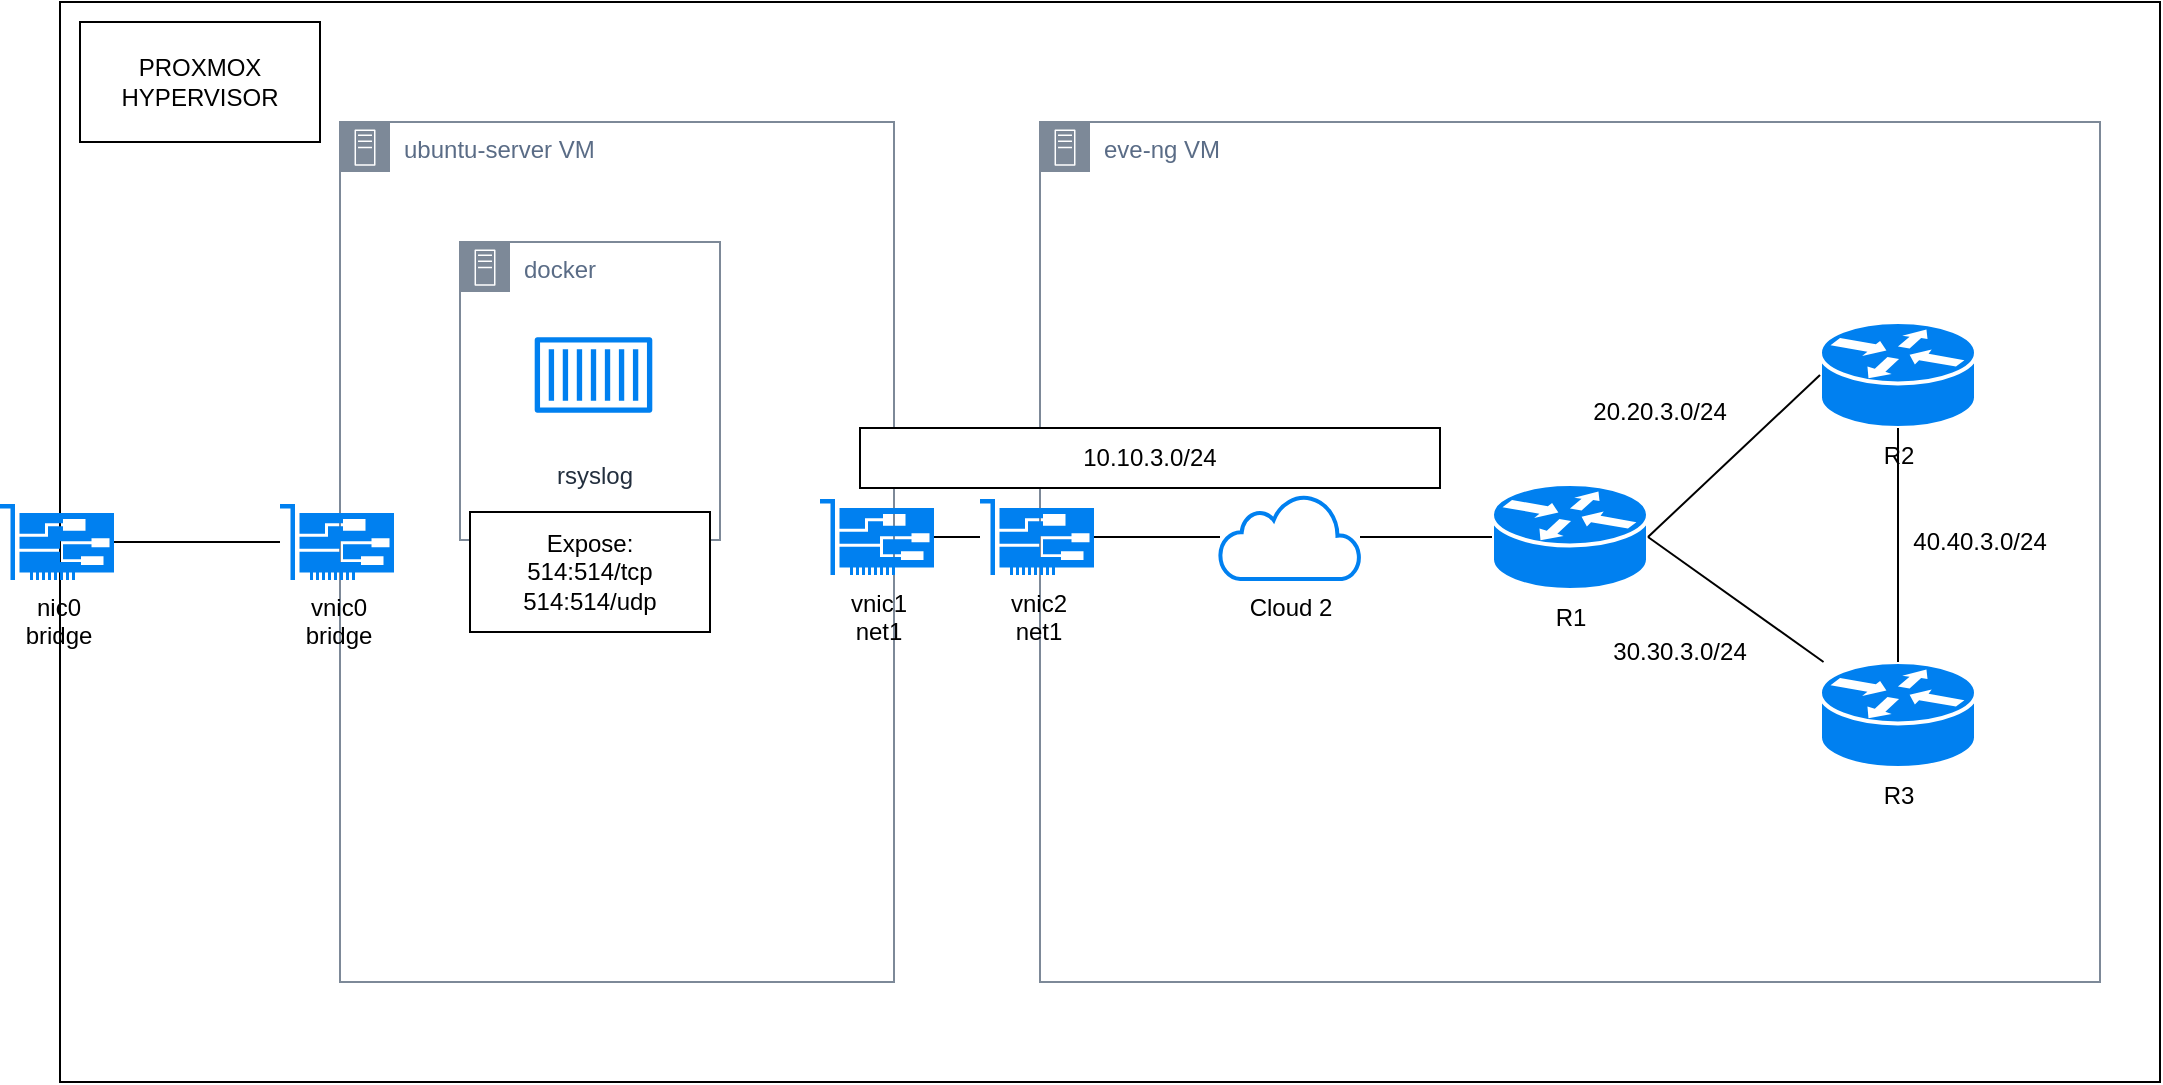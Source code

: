 <mxfile version="24.0.4" type="device">
  <diagram name="Página-1" id="z8xHlJ1F570CoT4PuZHj">
    <mxGraphModel dx="1514" dy="857" grid="1" gridSize="10" guides="1" tooltips="1" connect="1" arrows="1" fold="1" page="1" pageScale="1" pageWidth="1169" pageHeight="827" math="0" shadow="0">
      <root>
        <mxCell id="0" />
        <mxCell id="1" parent="0" />
        <mxCell id="wt57jNYae2a06j58ONiW-37" value="" style="group;fillColor=none;" parent="1" vertex="1" connectable="0">
          <mxGeometry x="40" y="130" width="1080" height="540" as="geometry" />
        </mxCell>
        <mxCell id="wt57jNYae2a06j58ONiW-6" value="" style="rounded=0;whiteSpace=wrap;html=1;" parent="wt57jNYae2a06j58ONiW-37" vertex="1">
          <mxGeometry x="30" width="1050" height="540" as="geometry" />
        </mxCell>
        <mxCell id="wt57jNYae2a06j58ONiW-27" value="eve-ng VM" style="points=[[0,0],[0.25,0],[0.5,0],[0.75,0],[1,0],[1,0.25],[1,0.5],[1,0.75],[1,1],[0.75,1],[0.5,1],[0.25,1],[0,1],[0,0.75],[0,0.5],[0,0.25]];outlineConnect=0;gradientColor=none;html=1;whiteSpace=wrap;fontSize=12;fontStyle=0;container=1;pointerEvents=0;collapsible=0;recursiveResize=0;shape=mxgraph.aws4.group;grIcon=mxgraph.aws4.group_on_premise;strokeColor=#7D8998;fillColor=none;verticalAlign=top;align=left;spacingLeft=30;fontColor=#5A6C86;dashed=0;" parent="wt57jNYae2a06j58ONiW-37" vertex="1">
          <mxGeometry x="520" y="60" width="530" height="430" as="geometry" />
        </mxCell>
        <mxCell id="wt57jNYae2a06j58ONiW-13" value="Cloud 2" style="html=1;verticalLabelPosition=bottom;align=center;labelBackgroundColor=#ffffff;verticalAlign=top;strokeWidth=2;strokeColor=#0080F0;shadow=0;dashed=0;shape=mxgraph.ios7.icons.cloud;" parent="wt57jNYae2a06j58ONiW-27" vertex="1">
          <mxGeometry x="90" y="186.5" width="70" height="42" as="geometry" />
        </mxCell>
        <mxCell id="wt57jNYae2a06j58ONiW-3" value="R1" style="shape=mxgraph.cisco.routers.router;html=1;pointerEvents=1;dashed=0;fillColor=#0080F0;strokeColor=#ffffff;strokeWidth=2;verticalLabelPosition=bottom;verticalAlign=top;align=center;outlineConnect=0;" parent="wt57jNYae2a06j58ONiW-27" vertex="1">
          <mxGeometry x="226" y="181" width="78" height="53" as="geometry" />
        </mxCell>
        <mxCell id="wt57jNYae2a06j58ONiW-18" value="" style="endArrow=none;html=1;rounded=0;" parent="wt57jNYae2a06j58ONiW-27" source="wt57jNYae2a06j58ONiW-13" target="wt57jNYae2a06j58ONiW-3" edge="1">
          <mxGeometry width="50" height="50" relative="1" as="geometry">
            <mxPoint x="60" y="290" as="sourcePoint" />
            <mxPoint x="110" y="240" as="targetPoint" />
          </mxGeometry>
        </mxCell>
        <mxCell id="wt57jNYae2a06j58ONiW-32" value="vnic2&lt;div&gt;net1&lt;/div&gt;" style="sketch=0;pointerEvents=1;shadow=0;dashed=0;html=1;strokeColor=none;fillColor=#0080F0;labelPosition=center;verticalLabelPosition=bottom;verticalAlign=top;outlineConnect=0;align=center;shape=mxgraph.office.devices.nic;" parent="wt57jNYae2a06j58ONiW-27" vertex="1">
          <mxGeometry x="-30" y="188.5" width="57" height="38" as="geometry" />
        </mxCell>
        <mxCell id="wt57jNYae2a06j58ONiW-33" value="" style="endArrow=none;html=1;rounded=0;" parent="wt57jNYae2a06j58ONiW-27" source="wt57jNYae2a06j58ONiW-13" target="wt57jNYae2a06j58ONiW-32" edge="1">
          <mxGeometry width="50" height="50" relative="1" as="geometry">
            <mxPoint x="50" y="160" as="sourcePoint" />
            <mxPoint x="100" y="110" as="targetPoint" />
          </mxGeometry>
        </mxCell>
        <mxCell id="wt57jNYae2a06j58ONiW-1" value="R2" style="shape=mxgraph.cisco.routers.router;html=1;pointerEvents=1;dashed=0;fillColor=#0080F0;strokeColor=#ffffff;strokeWidth=2;verticalLabelPosition=bottom;verticalAlign=top;align=center;outlineConnect=0;" parent="wt57jNYae2a06j58ONiW-37" vertex="1">
          <mxGeometry x="910" y="160" width="78" height="53" as="geometry" />
        </mxCell>
        <mxCell id="wt57jNYae2a06j58ONiW-2" value="R3" style="shape=mxgraph.cisco.routers.router;html=1;pointerEvents=1;dashed=0;fillColor=#0080F0;strokeColor=#ffffff;strokeWidth=2;verticalLabelPosition=bottom;verticalAlign=top;align=center;outlineConnect=0;" parent="wt57jNYae2a06j58ONiW-37" vertex="1">
          <mxGeometry x="910" y="330" width="78" height="53" as="geometry" />
        </mxCell>
        <mxCell id="wt57jNYae2a06j58ONiW-8" value="PROXMOX HYPERVISOR" style="rounded=0;whiteSpace=wrap;html=1;" parent="wt57jNYae2a06j58ONiW-37" vertex="1">
          <mxGeometry x="40" y="10" width="120" height="60" as="geometry" />
        </mxCell>
        <mxCell id="wt57jNYae2a06j58ONiW-10" value="ubuntu-server VM" style="points=[[0,0],[0.25,0],[0.5,0],[0.75,0],[1,0],[1,0.25],[1,0.5],[1,0.75],[1,1],[0.75,1],[0.5,1],[0.25,1],[0,1],[0,0.75],[0,0.5],[0,0.25]];outlineConnect=0;gradientColor=none;html=1;whiteSpace=wrap;fontSize=12;fontStyle=0;container=1;pointerEvents=0;collapsible=0;recursiveResize=0;shape=mxgraph.aws4.group;grIcon=mxgraph.aws4.group_on_premise;strokeColor=#7D8998;fillColor=none;verticalAlign=top;align=left;spacingLeft=30;fontColor=#5A6C86;dashed=0;" parent="wt57jNYae2a06j58ONiW-37" vertex="1">
          <mxGeometry x="170" y="60" width="277" height="430" as="geometry" />
        </mxCell>
        <mxCell id="wt57jNYae2a06j58ONiW-11" value="docker" style="points=[[0,0],[0.25,0],[0.5,0],[0.75,0],[1,0],[1,0.25],[1,0.5],[1,0.75],[1,1],[0.75,1],[0.5,1],[0.25,1],[0,1],[0,0.75],[0,0.5],[0,0.25]];outlineConnect=0;gradientColor=none;html=1;whiteSpace=wrap;fontSize=12;fontStyle=0;container=1;pointerEvents=0;collapsible=0;recursiveResize=0;shape=mxgraph.aws4.group;grIcon=mxgraph.aws4.group_on_premise;strokeColor=#7D8998;fillColor=none;verticalAlign=top;align=left;spacingLeft=30;fontColor=#5A6C86;dashed=0;" parent="wt57jNYae2a06j58ONiW-10" vertex="1">
          <mxGeometry x="60" y="60" width="130" height="149" as="geometry" />
        </mxCell>
        <mxCell id="wt57jNYae2a06j58ONiW-29" value="vnic1&lt;div&gt;net1&lt;/div&gt;" style="sketch=0;pointerEvents=1;shadow=0;dashed=0;html=1;strokeColor=none;fillColor=#0080F0;labelPosition=center;verticalLabelPosition=bottom;verticalAlign=top;outlineConnect=0;align=center;shape=mxgraph.office.devices.nic;" parent="wt57jNYae2a06j58ONiW-10" vertex="1">
          <mxGeometry x="240" y="188.5" width="57" height="38" as="geometry" />
        </mxCell>
        <mxCell id="wt57jNYae2a06j58ONiW-20" value="" style="endArrow=none;html=1;rounded=0;" parent="wt57jNYae2a06j58ONiW-37" source="wt57jNYae2a06j58ONiW-2" target="wt57jNYae2a06j58ONiW-1" edge="1">
          <mxGeometry width="50" height="50" relative="1" as="geometry">
            <mxPoint x="550" y="350" as="sourcePoint" />
            <mxPoint x="600" y="300" as="targetPoint" />
          </mxGeometry>
        </mxCell>
        <mxCell id="wt57jNYae2a06j58ONiW-21" value="" style="endArrow=none;html=1;rounded=0;entryX=1;entryY=0.5;entryDx=0;entryDy=0;entryPerimeter=0;" parent="wt57jNYae2a06j58ONiW-37" source="wt57jNYae2a06j58ONiW-2" target="wt57jNYae2a06j58ONiW-3" edge="1">
          <mxGeometry width="50" height="50" relative="1" as="geometry">
            <mxPoint x="550" y="350" as="sourcePoint" />
            <mxPoint x="600" y="300" as="targetPoint" />
          </mxGeometry>
        </mxCell>
        <mxCell id="wt57jNYae2a06j58ONiW-22" value="" style="endArrow=none;html=1;rounded=0;entryX=0;entryY=0.5;entryDx=0;entryDy=0;entryPerimeter=0;exitX=1;exitY=0.5;exitDx=0;exitDy=0;exitPerimeter=0;" parent="wt57jNYae2a06j58ONiW-37" source="wt57jNYae2a06j58ONiW-3" target="wt57jNYae2a06j58ONiW-1" edge="1">
          <mxGeometry width="50" height="50" relative="1" as="geometry">
            <mxPoint x="680" y="370" as="sourcePoint" />
            <mxPoint x="730" y="320" as="targetPoint" />
          </mxGeometry>
        </mxCell>
        <mxCell id="wt57jNYae2a06j58ONiW-28" value="vnic0&lt;div&gt;bridge&lt;/div&gt;" style="sketch=0;pointerEvents=1;shadow=0;dashed=0;html=1;strokeColor=none;fillColor=#0080F0;labelPosition=center;verticalLabelPosition=bottom;verticalAlign=top;outlineConnect=0;align=center;shape=mxgraph.office.devices.nic;" parent="wt57jNYae2a06j58ONiW-37" vertex="1">
          <mxGeometry x="140" y="251" width="57" height="38" as="geometry" />
        </mxCell>
        <mxCell id="wt57jNYae2a06j58ONiW-31" value="nic0&lt;div&gt;bridge&lt;/div&gt;" style="sketch=0;pointerEvents=1;shadow=0;dashed=0;html=1;strokeColor=none;fillColor=#0080F0;labelPosition=center;verticalLabelPosition=bottom;verticalAlign=top;outlineConnect=0;align=center;shape=mxgraph.office.devices.nic;" parent="wt57jNYae2a06j58ONiW-37" vertex="1">
          <mxGeometry y="251" width="57" height="38" as="geometry" />
        </mxCell>
        <mxCell id="wt57jNYae2a06j58ONiW-34" value="" style="endArrow=none;html=1;rounded=0;" parent="wt57jNYae2a06j58ONiW-37" source="wt57jNYae2a06j58ONiW-32" target="wt57jNYae2a06j58ONiW-29" edge="1">
          <mxGeometry width="50" height="50" relative="1" as="geometry">
            <mxPoint x="570" y="220" as="sourcePoint" />
            <mxPoint x="620" y="170" as="targetPoint" />
          </mxGeometry>
        </mxCell>
        <mxCell id="wt57jNYae2a06j58ONiW-35" value="" style="endArrow=none;html=1;rounded=0;" parent="wt57jNYae2a06j58ONiW-37" source="wt57jNYae2a06j58ONiW-28" target="wt57jNYae2a06j58ONiW-31" edge="1">
          <mxGeometry width="50" height="50" relative="1" as="geometry">
            <mxPoint x="570" y="220" as="sourcePoint" />
            <mxPoint x="620" y="170" as="targetPoint" />
          </mxGeometry>
        </mxCell>
        <mxCell id="wt57jNYae2a06j58ONiW-38" value="10.10.3.0/24" style="text;html=1;align=center;verticalAlign=middle;whiteSpace=wrap;rounded=0;strokeColor=default;fillColor=default;" parent="wt57jNYae2a06j58ONiW-37" vertex="1">
          <mxGeometry x="430" y="213" width="290" height="30" as="geometry" />
        </mxCell>
        <mxCell id="wt57jNYae2a06j58ONiW-39" value="20.20.3.0/24" style="text;html=1;align=center;verticalAlign=middle;whiteSpace=wrap;rounded=0;" parent="wt57jNYae2a06j58ONiW-37" vertex="1">
          <mxGeometry x="800" y="190" width="60" height="30" as="geometry" />
        </mxCell>
        <mxCell id="wt57jNYae2a06j58ONiW-40" value="40.40.3.0/24" style="text;html=1;align=center;verticalAlign=middle;whiteSpace=wrap;rounded=0;" parent="wt57jNYae2a06j58ONiW-37" vertex="1">
          <mxGeometry x="960" y="255" width="60" height="30" as="geometry" />
        </mxCell>
        <mxCell id="wt57jNYae2a06j58ONiW-41" value="30.30.3.0/24" style="text;html=1;align=center;verticalAlign=middle;whiteSpace=wrap;rounded=0;" parent="wt57jNYae2a06j58ONiW-37" vertex="1">
          <mxGeometry x="810" y="310" width="60" height="30" as="geometry" />
        </mxCell>
        <mxCell id="wt57jNYae2a06j58ONiW-42" value="rsyslog" style="sketch=0;outlineConnect=0;fontColor=#232F3E;gradientColor=none;strokeColor=#0080F0;fillColor=#ffffff;dashed=0;verticalLabelPosition=bottom;verticalAlign=top;align=center;html=1;fontSize=12;fontStyle=0;aspect=fixed;shape=mxgraph.aws4.resourceIcon;resIcon=mxgraph.aws4.container_1;" parent="wt57jNYae2a06j58ONiW-37" vertex="1">
          <mxGeometry x="260" y="149.75" width="73.5" height="73.5" as="geometry" />
        </mxCell>
        <mxCell id="wt57jNYae2a06j58ONiW-36" value="Expose:&lt;div&gt;514:514/tcp&lt;/div&gt;&lt;div&gt;514:514/udp&lt;/div&gt;" style="rounded=0;whiteSpace=wrap;html=1;" parent="wt57jNYae2a06j58ONiW-37" vertex="1">
          <mxGeometry x="235" y="255" width="120" height="60" as="geometry" />
        </mxCell>
      </root>
    </mxGraphModel>
  </diagram>
</mxfile>
